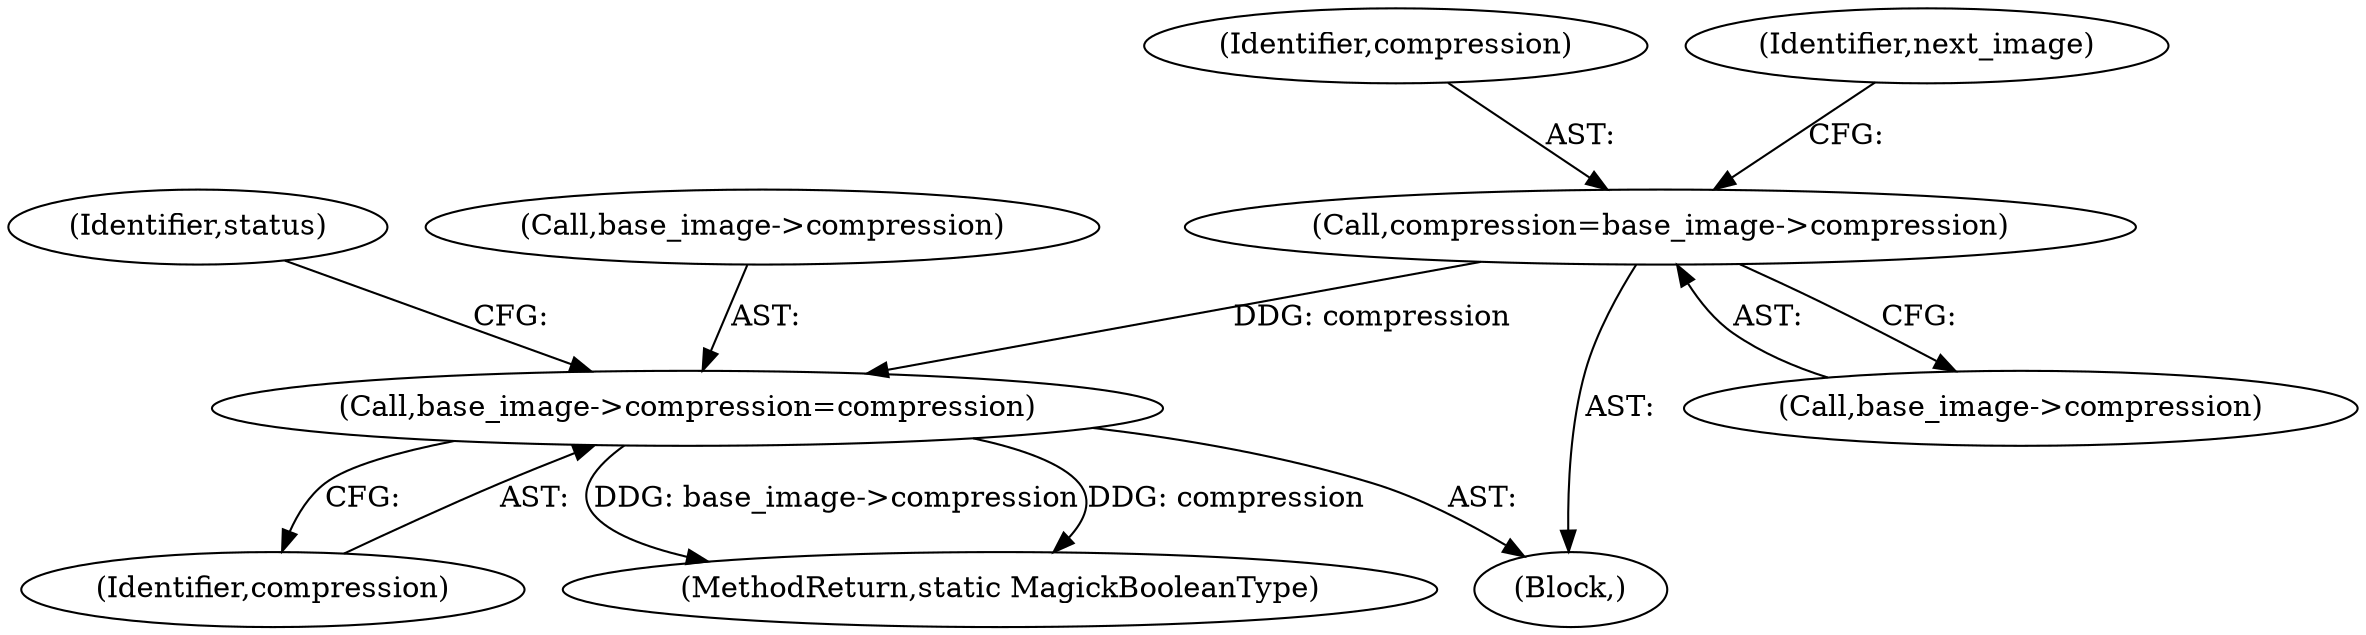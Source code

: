 digraph "0_ImageMagick_4f2c04ea6673863b87ac7f186cbb0d911f74085c_0@pointer" {
"1001073" [label="(Call,compression=base_image->compression)"];
"1001550" [label="(Call,base_image->compression=compression)"];
"1001073" [label="(Call,compression=base_image->compression)"];
"1001075" [label="(Call,base_image->compression)"];
"1001074" [label="(Identifier,compression)"];
"1001004" [label="(Block,)"];
"1001554" [label="(Identifier,compression)"];
"1001550" [label="(Call,base_image->compression=compression)"];
"1001575" [label="(MethodReturn,static MagickBooleanType)"];
"1001557" [label="(Identifier,status)"];
"1001551" [label="(Call,base_image->compression)"];
"1001080" [label="(Identifier,next_image)"];
"1001073" -> "1001004"  [label="AST: "];
"1001073" -> "1001075"  [label="CFG: "];
"1001074" -> "1001073"  [label="AST: "];
"1001075" -> "1001073"  [label="AST: "];
"1001080" -> "1001073"  [label="CFG: "];
"1001073" -> "1001550"  [label="DDG: compression"];
"1001550" -> "1001004"  [label="AST: "];
"1001550" -> "1001554"  [label="CFG: "];
"1001551" -> "1001550"  [label="AST: "];
"1001554" -> "1001550"  [label="AST: "];
"1001557" -> "1001550"  [label="CFG: "];
"1001550" -> "1001575"  [label="DDG: base_image->compression"];
"1001550" -> "1001575"  [label="DDG: compression"];
}
